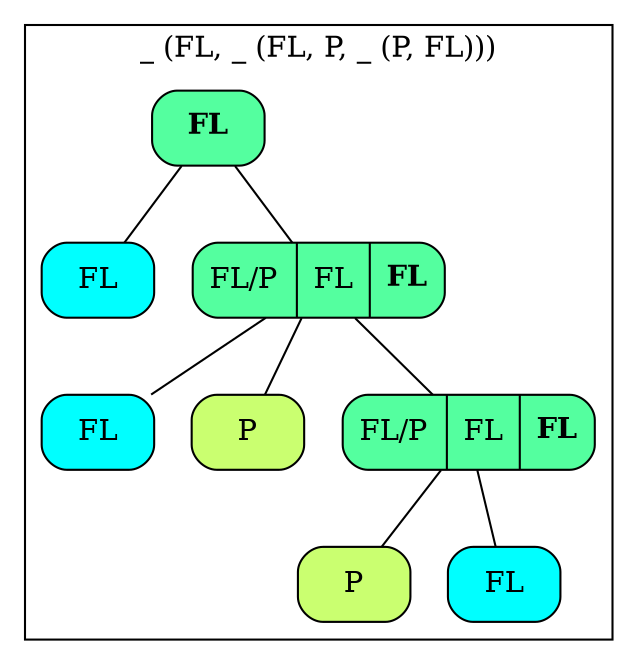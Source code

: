graph "Fitch1" {

#   node [fontsize=10, width=".2", height=".2", margin=0];
#   graph[fontsize=8];

subgraph cluster01 {
    label="_ (FL, _ (FL, P, _ (P, FL)))"
    node [shape=Mrecord style=filled]

    n010 [label=<<B>FL</B>>,	fillcolor="seagreen1"] ;
    n011 [label="FL",		fillcolor="cyan"] ;
    n012 [label=<FL/P | FL | <B>FL</B>> fillcolor="seagreen1"];
    n013 [label="FL", 		fillcolor="cyan"] ;
    n014 [label="P", 		fillcolor="darkolivegreen1"] ;
    n015 [label=<FL/P | FL | <B>FL</B>> fillcolor="seagreen1"];
    n016 [label="P", 		fillcolor="darkolivegreen1"] ;
    n017 [label="FL", 		fillcolor="cyan"] ;



    n010 -- n011 ;
    n010 -- n012 ;
    n012 -- n013 ;
    n012 -- n014 ;
    n012 -- n015 ;
    n015 -- n016 ;
    n015 -- n017 ;

}
}